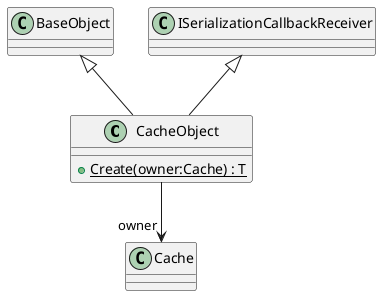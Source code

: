 @startuml
class CacheObject {
    + {static} Create(owner:Cache) : T
}
BaseObject <|-- CacheObject
ISerializationCallbackReceiver <|-- CacheObject
CacheObject --> "owner" Cache
@enduml
